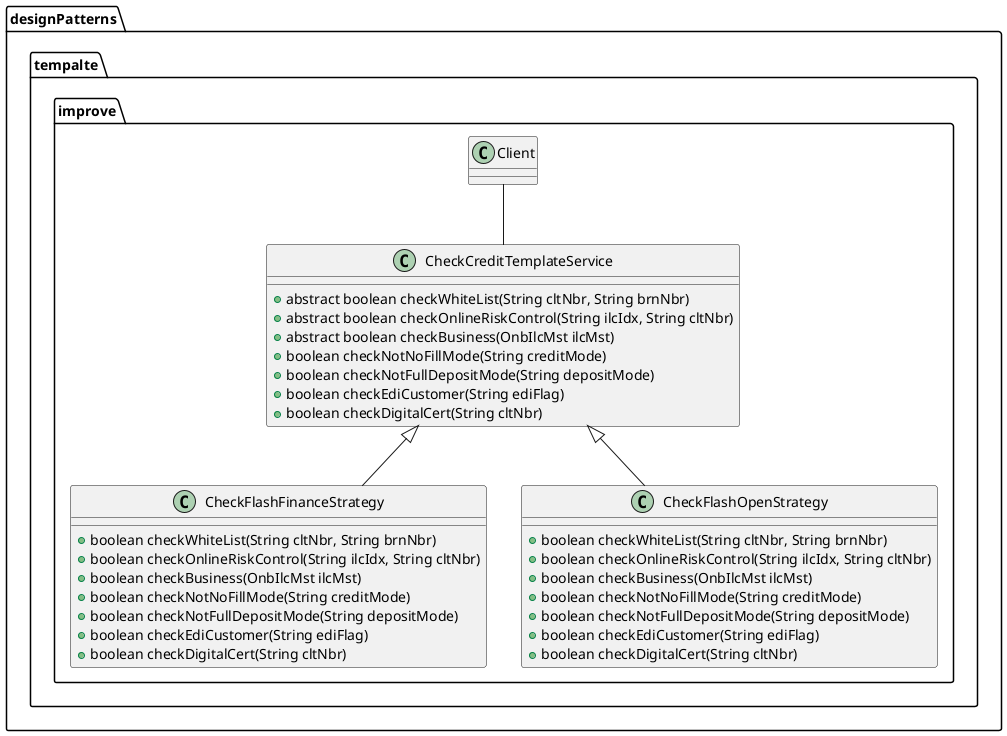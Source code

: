 @startuml
class designPatterns.tempalte.improve.CheckCreditTemplateService {
+ abstract boolean checkWhiteList(String cltNbr, String brnNbr)
+ abstract boolean checkOnlineRiskControl(String ilcIdx, String cltNbr)
+ abstract boolean checkBusiness(OnbIlcMst ilcMst)
+ boolean checkNotNoFillMode(String creditMode)
+ boolean checkNotFullDepositMode(String depositMode)
+ boolean checkEdiCustomer(String ediFlag)
+ boolean checkDigitalCert(String cltNbr)
}

class designPatterns.tempalte.improve.CheckFlashFinanceStrategy {
+ boolean checkWhiteList(String cltNbr, String brnNbr)
+ boolean checkOnlineRiskControl(String ilcIdx, String cltNbr)
+ boolean checkBusiness(OnbIlcMst ilcMst)
+ boolean checkNotNoFillMode(String creditMode)
+ boolean checkNotFullDepositMode(String depositMode)
+ boolean checkEdiCustomer(String ediFlag)
+ boolean checkDigitalCert(String cltNbr)
}

class designPatterns.tempalte.improve.CheckFlashOpenStrategy {
+ boolean checkWhiteList(String cltNbr, String brnNbr)
+ boolean checkOnlineRiskControl(String ilcIdx, String cltNbr)
+ boolean checkBusiness(OnbIlcMst ilcMst)
+ boolean checkNotNoFillMode(String creditMode)
+ boolean checkNotFullDepositMode(String depositMode)
+ boolean checkEdiCustomer(String ediFlag)
+ boolean checkDigitalCert(String cltNbr)
}

designPatterns.tempalte.improve.CheckCreditTemplateService <|-- designPatterns.tempalte.improve.CheckFlashFinanceStrategy
designPatterns.tempalte.improve.CheckCreditTemplateService <|-- designPatterns.tempalte.improve.CheckFlashOpenStrategy
designPatterns.tempalte.improve.Client -- designPatterns.tempalte.improve.CheckCreditTemplateService
@enduml